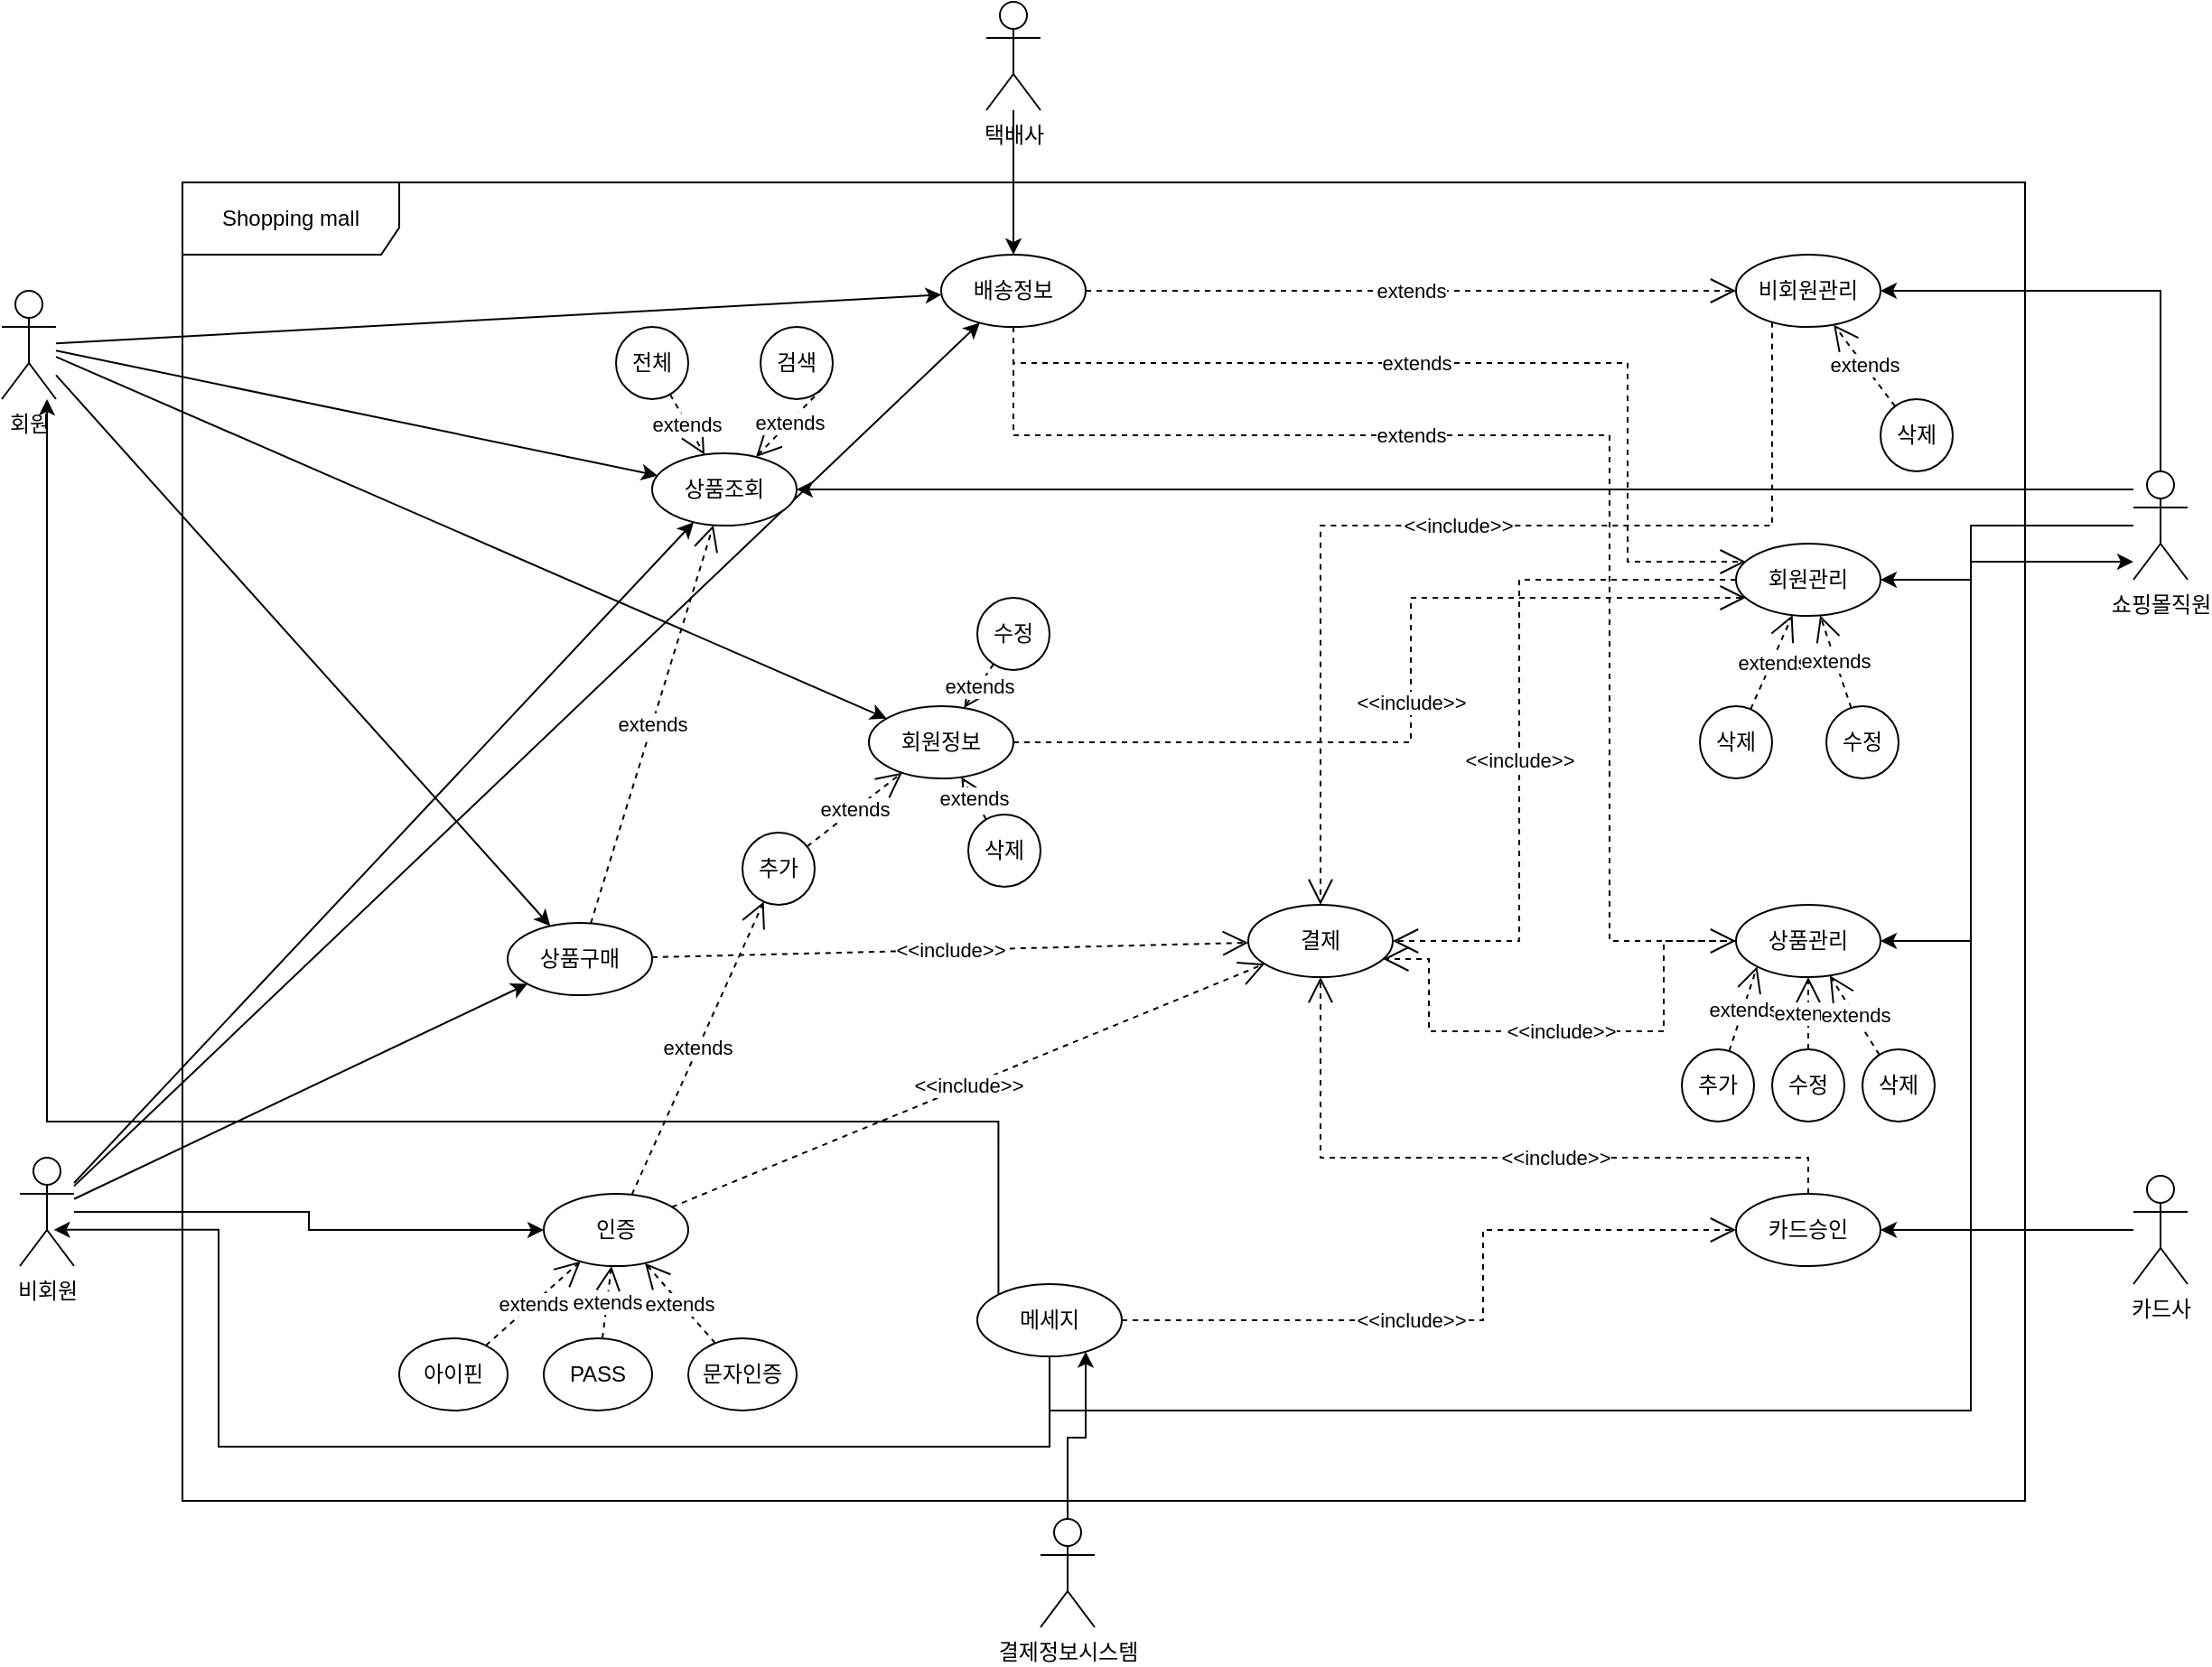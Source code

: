 <mxfile version="20.5.3" type="github">
  <diagram id="Lf80H-D8KRPeW_UHFNYf" name="페이지-1">
    <mxGraphModel dx="1422" dy="762" grid="1" gridSize="10" guides="1" tooltips="1" connect="1" arrows="1" fold="1" page="1" pageScale="1" pageWidth="3300" pageHeight="4681" math="0" shadow="0">
      <root>
        <mxCell id="0" />
        <mxCell id="1" parent="0" />
        <mxCell id="bWgFRr3RfkX0s6qy6lkw-1" value="Shopping mall" style="shape=umlFrame;whiteSpace=wrap;html=1;width=120;height=40;" parent="1" vertex="1">
          <mxGeometry x="700" y="680" width="1020" height="730" as="geometry" />
        </mxCell>
        <mxCell id="bWgFRr3RfkX0s6qy6lkw-47" style="edgeStyle=none;rounded=0;orthogonalLoop=1;jettySize=auto;html=1;" parent="1" source="bWgFRr3RfkX0s6qy6lkw-2" target="bWgFRr3RfkX0s6qy6lkw-31" edge="1">
          <mxGeometry relative="1" as="geometry" />
        </mxCell>
        <mxCell id="bWgFRr3RfkX0s6qy6lkw-59" style="edgeStyle=none;rounded=0;orthogonalLoop=1;jettySize=auto;html=1;" parent="1" source="bWgFRr3RfkX0s6qy6lkw-2" target="bWgFRr3RfkX0s6qy6lkw-38" edge="1">
          <mxGeometry relative="1" as="geometry" />
        </mxCell>
        <mxCell id="bWgFRr3RfkX0s6qy6lkw-78" style="edgeStyle=none;rounded=0;orthogonalLoop=1;jettySize=auto;html=1;" parent="1" source="bWgFRr3RfkX0s6qy6lkw-2" target="bWgFRr3RfkX0s6qy6lkw-77" edge="1">
          <mxGeometry relative="1" as="geometry" />
        </mxCell>
        <mxCell id="bWgFRr3RfkX0s6qy6lkw-116" style="rounded=0;orthogonalLoop=1;jettySize=auto;html=1;startArrow=none;startFill=0;endArrow=classic;endFill=1;" parent="1" source="bWgFRr3RfkX0s6qy6lkw-2" target="bWgFRr3RfkX0s6qy6lkw-17" edge="1">
          <mxGeometry relative="1" as="geometry">
            <Array as="points" />
          </mxGeometry>
        </mxCell>
        <mxCell id="bWgFRr3RfkX0s6qy6lkw-2" value="회원" style="shape=umlActor;verticalLabelPosition=bottom;verticalAlign=top;html=1;" parent="1" vertex="1">
          <mxGeometry x="600" y="740" width="30" height="60" as="geometry" />
        </mxCell>
        <mxCell id="bWgFRr3RfkX0s6qy6lkw-24" style="edgeStyle=orthogonalEdgeStyle;rounded=0;orthogonalLoop=1;jettySize=auto;html=1;" parent="1" source="bWgFRr3RfkX0s6qy6lkw-3" target="bWgFRr3RfkX0s6qy6lkw-21" edge="1">
          <mxGeometry relative="1" as="geometry" />
        </mxCell>
        <mxCell id="bWgFRr3RfkX0s6qy6lkw-46" style="edgeStyle=none;rounded=0;orthogonalLoop=1;jettySize=auto;html=1;" parent="1" source="bWgFRr3RfkX0s6qy6lkw-3" target="bWgFRr3RfkX0s6qy6lkw-31" edge="1">
          <mxGeometry relative="1" as="geometry" />
        </mxCell>
        <mxCell id="bWgFRr3RfkX0s6qy6lkw-53" style="edgeStyle=none;rounded=0;orthogonalLoop=1;jettySize=auto;html=1;" parent="1" source="bWgFRr3RfkX0s6qy6lkw-3" target="bWgFRr3RfkX0s6qy6lkw-38" edge="1">
          <mxGeometry relative="1" as="geometry" />
        </mxCell>
        <mxCell id="bWgFRr3RfkX0s6qy6lkw-117" style="edgeStyle=none;rounded=0;orthogonalLoop=1;jettySize=auto;html=1;startArrow=none;startFill=0;endArrow=classic;endFill=1;" parent="1" source="bWgFRr3RfkX0s6qy6lkw-3" target="bWgFRr3RfkX0s6qy6lkw-17" edge="1">
          <mxGeometry relative="1" as="geometry">
            <Array as="points" />
          </mxGeometry>
        </mxCell>
        <mxCell id="bWgFRr3RfkX0s6qy6lkw-3" value="비회원" style="shape=umlActor;verticalLabelPosition=bottom;verticalAlign=top;html=1;" parent="1" vertex="1">
          <mxGeometry x="610" y="1220" width="30" height="60" as="geometry" />
        </mxCell>
        <mxCell id="bWgFRr3RfkX0s6qy6lkw-5" value="회원관리" style="ellipse;whiteSpace=wrap;html=1;" parent="1" vertex="1">
          <mxGeometry x="1560" y="880" width="80" height="40" as="geometry" />
        </mxCell>
        <mxCell id="bWgFRr3RfkX0s6qy6lkw-6" value="결제" style="ellipse;whiteSpace=wrap;html=1;" parent="1" vertex="1">
          <mxGeometry x="1290" y="1080" width="80" height="40" as="geometry" />
        </mxCell>
        <mxCell id="bWgFRr3RfkX0s6qy6lkw-12" value="카드승인" style="ellipse;whiteSpace=wrap;html=1;" parent="1" vertex="1">
          <mxGeometry x="1560" y="1240" width="80" height="40" as="geometry" />
        </mxCell>
        <mxCell id="bWgFRr3RfkX0s6qy6lkw-37" style="edgeStyle=none;rounded=0;orthogonalLoop=1;jettySize=auto;html=1;" parent="1" source="bWgFRr3RfkX0s6qy6lkw-13" target="bWgFRr3RfkX0s6qy6lkw-12" edge="1">
          <mxGeometry relative="1" as="geometry" />
        </mxCell>
        <mxCell id="bWgFRr3RfkX0s6qy6lkw-13" value="카드사" style="shape=umlActor;verticalLabelPosition=bottom;verticalAlign=top;html=1;" parent="1" vertex="1">
          <mxGeometry x="1780" y="1230" width="30" height="60" as="geometry" />
        </mxCell>
        <mxCell id="bWgFRr3RfkX0s6qy6lkw-35" style="edgeStyle=orthogonalEdgeStyle;rounded=0;orthogonalLoop=1;jettySize=auto;html=1;" parent="1" source="bWgFRr3RfkX0s6qy6lkw-14" target="bWgFRr3RfkX0s6qy6lkw-5" edge="1">
          <mxGeometry relative="1" as="geometry">
            <Array as="points">
              <mxPoint x="1690" y="870" />
              <mxPoint x="1690" y="900" />
            </Array>
          </mxGeometry>
        </mxCell>
        <mxCell id="bWgFRr3RfkX0s6qy6lkw-36" style="edgeStyle=orthogonalEdgeStyle;rounded=0;orthogonalLoop=1;jettySize=auto;html=1;" parent="1" source="bWgFRr3RfkX0s6qy6lkw-14" target="bWgFRr3RfkX0s6qy6lkw-15" edge="1">
          <mxGeometry relative="1" as="geometry">
            <Array as="points">
              <mxPoint x="1690" y="870" />
              <mxPoint x="1690" y="1100" />
            </Array>
          </mxGeometry>
        </mxCell>
        <mxCell id="bWgFRr3RfkX0s6qy6lkw-44" style="edgeStyle=orthogonalEdgeStyle;rounded=0;orthogonalLoop=1;jettySize=auto;html=1;" parent="1" source="bWgFRr3RfkX0s6qy6lkw-14" target="bWgFRr3RfkX0s6qy6lkw-31" edge="1">
          <mxGeometry relative="1" as="geometry">
            <Array as="points">
              <mxPoint x="1230" y="850" />
              <mxPoint x="1230" y="850" />
            </Array>
          </mxGeometry>
        </mxCell>
        <mxCell id="bWgFRr3RfkX0s6qy6lkw-61" style="edgeStyle=orthogonalEdgeStyle;rounded=0;orthogonalLoop=1;jettySize=auto;html=1;" parent="1" source="bWgFRr3RfkX0s6qy6lkw-14" target="bWgFRr3RfkX0s6qy6lkw-60" edge="1">
          <mxGeometry relative="1" as="geometry">
            <Array as="points">
              <mxPoint x="1795" y="740" />
            </Array>
          </mxGeometry>
        </mxCell>
        <mxCell id="bWgFRr3RfkX0s6qy6lkw-14" value="쇼핑몰직원" style="shape=umlActor;verticalLabelPosition=bottom;verticalAlign=top;html=1;" parent="1" vertex="1">
          <mxGeometry x="1780" y="840" width="30" height="60" as="geometry" />
        </mxCell>
        <mxCell id="bWgFRr3RfkX0s6qy6lkw-15" value="상품관리" style="ellipse;whiteSpace=wrap;html=1;" parent="1" vertex="1">
          <mxGeometry x="1560" y="1080" width="80" height="40" as="geometry" />
        </mxCell>
        <mxCell id="bWgFRr3RfkX0s6qy6lkw-17" value="배송정보" style="ellipse;whiteSpace=wrap;html=1;" parent="1" vertex="1">
          <mxGeometry x="1120" y="720" width="80" height="40" as="geometry" />
        </mxCell>
        <mxCell id="bWgFRr3RfkX0s6qy6lkw-27" style="edgeStyle=none;rounded=0;orthogonalLoop=1;jettySize=auto;html=1;" parent="1" source="bWgFRr3RfkX0s6qy6lkw-20" target="bWgFRr3RfkX0s6qy6lkw-17" edge="1">
          <mxGeometry relative="1" as="geometry" />
        </mxCell>
        <mxCell id="bWgFRr3RfkX0s6qy6lkw-20" value="택배사" style="shape=umlActor;verticalLabelPosition=bottom;verticalAlign=top;html=1;" parent="1" vertex="1">
          <mxGeometry x="1145" y="580" width="30" height="60" as="geometry" />
        </mxCell>
        <mxCell id="bWgFRr3RfkX0s6qy6lkw-21" value="인증" style="ellipse;whiteSpace=wrap;html=1;" parent="1" vertex="1">
          <mxGeometry x="900" y="1240" width="80" height="40" as="geometry" />
        </mxCell>
        <mxCell id="bWgFRr3RfkX0s6qy6lkw-31" value="상품조회" style="ellipse;whiteSpace=wrap;html=1;" parent="1" vertex="1">
          <mxGeometry x="960" y="830" width="80" height="40" as="geometry" />
        </mxCell>
        <mxCell id="bWgFRr3RfkX0s6qy6lkw-38" value="상품구매" style="ellipse;whiteSpace=wrap;html=1;" parent="1" vertex="1">
          <mxGeometry x="880" y="1090" width="80" height="40" as="geometry" />
        </mxCell>
        <mxCell id="bWgFRr3RfkX0s6qy6lkw-40" value="extends" style="endArrow=open;endSize=12;dashed=1;html=1;rounded=0;" parent="1" source="bWgFRr3RfkX0s6qy6lkw-38" target="bWgFRr3RfkX0s6qy6lkw-31" edge="1">
          <mxGeometry width="160" relative="1" as="geometry">
            <mxPoint x="1130" y="1150" as="sourcePoint" />
            <mxPoint x="1290" y="1150" as="targetPoint" />
          </mxGeometry>
        </mxCell>
        <mxCell id="bWgFRr3RfkX0s6qy6lkw-42" value="&amp;lt;&amp;lt;include&amp;gt;&amp;gt;" style="endArrow=open;endSize=12;dashed=1;html=1;rounded=0;" parent="1" source="bWgFRr3RfkX0s6qy6lkw-38" target="bWgFRr3RfkX0s6qy6lkw-6" edge="1">
          <mxGeometry width="160" relative="1" as="geometry">
            <mxPoint x="1130" y="1150" as="sourcePoint" />
            <mxPoint x="1290" y="1150" as="targetPoint" />
          </mxGeometry>
        </mxCell>
        <mxCell id="bWgFRr3RfkX0s6qy6lkw-45" value="&amp;lt;&amp;lt;include&amp;gt;&amp;gt;" style="endArrow=open;endSize=12;dashed=1;html=1;rounded=0;edgeStyle=orthogonalEdgeStyle;" parent="1" source="bWgFRr3RfkX0s6qy6lkw-5" target="bWgFRr3RfkX0s6qy6lkw-6" edge="1">
          <mxGeometry x="0.128" width="160" relative="1" as="geometry">
            <mxPoint x="1130" y="1150" as="sourcePoint" />
            <mxPoint x="1290" y="1150" as="targetPoint" />
            <Array as="points">
              <mxPoint x="1440" y="900" />
              <mxPoint x="1440" y="1100" />
            </Array>
            <mxPoint as="offset" />
          </mxGeometry>
        </mxCell>
        <mxCell id="bWgFRr3RfkX0s6qy6lkw-54" value="&amp;lt;&amp;lt;include&amp;gt;&amp;gt;" style="endArrow=open;endSize=12;dashed=1;html=1;rounded=0;" parent="1" source="bWgFRr3RfkX0s6qy6lkw-21" target="bWgFRr3RfkX0s6qy6lkw-6" edge="1">
          <mxGeometry width="160" relative="1" as="geometry">
            <mxPoint x="1130" y="1150" as="sourcePoint" />
            <mxPoint x="1290" y="1150" as="targetPoint" />
          </mxGeometry>
        </mxCell>
        <mxCell id="bWgFRr3RfkX0s6qy6lkw-55" value="&amp;lt;&amp;lt;include&amp;gt;&amp;gt;" style="endArrow=open;endSize=12;dashed=1;html=1;rounded=0;edgeStyle=orthogonalEdgeStyle;" parent="1" source="bWgFRr3RfkX0s6qy6lkw-15" target="bWgFRr3RfkX0s6qy6lkw-6" edge="1">
          <mxGeometry x="0.035" width="160" relative="1" as="geometry">
            <mxPoint x="1130" y="1150" as="sourcePoint" />
            <mxPoint x="1290" y="1150" as="targetPoint" />
            <Array as="points">
              <mxPoint x="1520" y="1100" />
              <mxPoint x="1520" y="1150" />
              <mxPoint x="1390" y="1150" />
              <mxPoint x="1390" y="1110" />
            </Array>
            <mxPoint as="offset" />
          </mxGeometry>
        </mxCell>
        <mxCell id="bWgFRr3RfkX0s6qy6lkw-56" value="&amp;lt;&amp;lt;include&amp;gt;&amp;gt;" style="endArrow=open;endSize=12;dashed=1;html=1;rounded=0;edgeStyle=orthogonalEdgeStyle;" parent="1" source="bWgFRr3RfkX0s6qy6lkw-12" target="bWgFRr3RfkX0s6qy6lkw-6" edge="1">
          <mxGeometry x="-0.179" width="160" relative="1" as="geometry">
            <mxPoint x="1130" y="1150" as="sourcePoint" />
            <mxPoint x="1290" y="1150" as="targetPoint" />
            <Array as="points">
              <mxPoint x="1600" y="1220" />
              <mxPoint x="1330" y="1220" />
            </Array>
            <mxPoint as="offset" />
          </mxGeometry>
        </mxCell>
        <mxCell id="bWgFRr3RfkX0s6qy6lkw-57" value="extends" style="endArrow=open;endSize=12;dashed=1;html=1;rounded=0;edgeStyle=orthogonalEdgeStyle;" parent="1" source="bWgFRr3RfkX0s6qy6lkw-17" target="bWgFRr3RfkX0s6qy6lkw-5" edge="1">
          <mxGeometry x="-0.094" width="160" relative="1" as="geometry">
            <mxPoint x="1130" y="970" as="sourcePoint" />
            <mxPoint x="1290" y="970" as="targetPoint" />
            <Array as="points">
              <mxPoint x="1160" y="780" />
              <mxPoint x="1500" y="780" />
              <mxPoint x="1500" y="890" />
            </Array>
            <mxPoint as="offset" />
          </mxGeometry>
        </mxCell>
        <mxCell id="bWgFRr3RfkX0s6qy6lkw-58" value="extends" style="endArrow=open;endSize=12;dashed=1;html=1;rounded=0;edgeStyle=orthogonalEdgeStyle;" parent="1" source="bWgFRr3RfkX0s6qy6lkw-17" target="bWgFRr3RfkX0s6qy6lkw-15" edge="1">
          <mxGeometry x="-0.243" width="160" relative="1" as="geometry">
            <mxPoint x="1130" y="970" as="sourcePoint" />
            <mxPoint x="1290" y="970" as="targetPoint" />
            <Array as="points">
              <mxPoint x="1160" y="820" />
              <mxPoint x="1490" y="820" />
              <mxPoint x="1490" y="1100" />
            </Array>
            <mxPoint as="offset" />
          </mxGeometry>
        </mxCell>
        <mxCell id="bWgFRr3RfkX0s6qy6lkw-60" value="비회원관리" style="ellipse;whiteSpace=wrap;html=1;" parent="1" vertex="1">
          <mxGeometry x="1560" y="720" width="80" height="40" as="geometry" />
        </mxCell>
        <mxCell id="bWgFRr3RfkX0s6qy6lkw-62" value="extends" style="endArrow=open;endSize=12;dashed=1;html=1;rounded=0;" parent="1" source="bWgFRr3RfkX0s6qy6lkw-17" target="bWgFRr3RfkX0s6qy6lkw-60" edge="1">
          <mxGeometry width="160" relative="1" as="geometry">
            <mxPoint x="1130" y="1090" as="sourcePoint" />
            <mxPoint x="1290" y="1090" as="targetPoint" />
          </mxGeometry>
        </mxCell>
        <mxCell id="bWgFRr3RfkX0s6qy6lkw-63" value="&amp;lt;&amp;lt;include&amp;gt;&amp;gt;" style="endArrow=open;endSize=12;dashed=1;html=1;rounded=0;edgeStyle=orthogonalEdgeStyle;" parent="1" source="bWgFRr3RfkX0s6qy6lkw-60" target="bWgFRr3RfkX0s6qy6lkw-6" edge="1">
          <mxGeometry width="160" relative="1" as="geometry">
            <mxPoint x="1130" y="1090" as="sourcePoint" />
            <mxPoint x="1290" y="1090" as="targetPoint" />
            <Array as="points">
              <mxPoint x="1580" y="870" />
              <mxPoint x="1330" y="870" />
            </Array>
          </mxGeometry>
        </mxCell>
        <mxCell id="bWgFRr3RfkX0s6qy6lkw-67" value="전체" style="ellipse;whiteSpace=wrap;html=1;" parent="1" vertex="1">
          <mxGeometry x="940" y="760" width="40" height="40" as="geometry" />
        </mxCell>
        <mxCell id="bWgFRr3RfkX0s6qy6lkw-69" value="검색" style="ellipse;whiteSpace=wrap;html=1;" parent="1" vertex="1">
          <mxGeometry x="1020" y="760" width="40" height="40" as="geometry" />
        </mxCell>
        <mxCell id="bWgFRr3RfkX0s6qy6lkw-75" value="extends" style="endArrow=open;endSize=12;dashed=1;html=1;rounded=0;" parent="1" source="bWgFRr3RfkX0s6qy6lkw-67" target="bWgFRr3RfkX0s6qy6lkw-31" edge="1">
          <mxGeometry width="160" relative="1" as="geometry">
            <mxPoint x="1010" y="950" as="sourcePoint" />
            <mxPoint x="1100" y="978" as="targetPoint" />
          </mxGeometry>
        </mxCell>
        <mxCell id="bWgFRr3RfkX0s6qy6lkw-76" value="extends" style="endArrow=open;endSize=12;dashed=1;html=1;rounded=0;exitX=1;exitY=1;exitDx=0;exitDy=0;" parent="1" source="bWgFRr3RfkX0s6qy6lkw-69" target="bWgFRr3RfkX0s6qy6lkw-31" edge="1">
          <mxGeometry width="160" relative="1" as="geometry">
            <mxPoint x="1120" y="930" as="sourcePoint" />
            <mxPoint x="1280" y="930" as="targetPoint" />
          </mxGeometry>
        </mxCell>
        <mxCell id="bWgFRr3RfkX0s6qy6lkw-77" value="회원정보" style="ellipse;whiteSpace=wrap;html=1;" parent="1" vertex="1">
          <mxGeometry x="1080" y="970" width="80" height="40" as="geometry" />
        </mxCell>
        <mxCell id="bWgFRr3RfkX0s6qy6lkw-79" value="&amp;lt;&amp;lt;include&amp;gt;&amp;gt;" style="endArrow=open;endSize=12;dashed=1;html=1;rounded=0;edgeStyle=orthogonalEdgeStyle;" parent="1" source="bWgFRr3RfkX0s6qy6lkw-77" target="bWgFRr3RfkX0s6qy6lkw-5" edge="1">
          <mxGeometry width="160" relative="1" as="geometry">
            <mxPoint x="1120" y="1040" as="sourcePoint" />
            <mxPoint x="1280" y="1040" as="targetPoint" />
            <Array as="points">
              <mxPoint x="1380" y="990" />
              <mxPoint x="1380" y="910" />
            </Array>
          </mxGeometry>
        </mxCell>
        <mxCell id="bWgFRr3RfkX0s6qy6lkw-80" value="수정" style="ellipse;whiteSpace=wrap;html=1;" parent="1" vertex="1">
          <mxGeometry x="1140" y="910" width="40" height="40" as="geometry" />
        </mxCell>
        <mxCell id="bWgFRr3RfkX0s6qy6lkw-81" value="삭제" style="ellipse;whiteSpace=wrap;html=1;" parent="1" vertex="1">
          <mxGeometry x="1135" y="1030" width="40" height="40" as="geometry" />
        </mxCell>
        <mxCell id="bWgFRr3RfkX0s6qy6lkw-82" value="extends" style="endArrow=open;endSize=12;dashed=1;html=1;rounded=0;" parent="1" source="bWgFRr3RfkX0s6qy6lkw-80" target="bWgFRr3RfkX0s6qy6lkw-77" edge="1">
          <mxGeometry width="160" relative="1" as="geometry">
            <mxPoint x="1120" y="1040" as="sourcePoint" />
            <mxPoint x="1280" y="1040" as="targetPoint" />
          </mxGeometry>
        </mxCell>
        <mxCell id="bWgFRr3RfkX0s6qy6lkw-83" value="extends" style="endArrow=open;endSize=12;dashed=1;html=1;rounded=0;" parent="1" source="bWgFRr3RfkX0s6qy6lkw-81" target="bWgFRr3RfkX0s6qy6lkw-77" edge="1">
          <mxGeometry width="160" relative="1" as="geometry">
            <mxPoint x="1120" y="1040" as="sourcePoint" />
            <mxPoint x="1280" y="1040" as="targetPoint" />
          </mxGeometry>
        </mxCell>
        <mxCell id="bWgFRr3RfkX0s6qy6lkw-84" value="추가" style="ellipse;whiteSpace=wrap;html=1;" parent="1" vertex="1">
          <mxGeometry x="1010" y="1040" width="40" height="40" as="geometry" />
        </mxCell>
        <mxCell id="bWgFRr3RfkX0s6qy6lkw-85" value="extends" style="endArrow=open;endSize=12;dashed=1;html=1;rounded=0;" parent="1" source="bWgFRr3RfkX0s6qy6lkw-84" target="bWgFRr3RfkX0s6qy6lkw-77" edge="1">
          <mxGeometry width="160" relative="1" as="geometry">
            <mxPoint x="1120" y="1040" as="sourcePoint" />
            <mxPoint x="1280" y="1040" as="targetPoint" />
          </mxGeometry>
        </mxCell>
        <mxCell id="bWgFRr3RfkX0s6qy6lkw-88" value="삭제" style="ellipse;whiteSpace=wrap;html=1;" parent="1" vertex="1">
          <mxGeometry x="1540" y="970" width="40" height="40" as="geometry" />
        </mxCell>
        <mxCell id="bWgFRr3RfkX0s6qy6lkw-89" value="수정" style="ellipse;whiteSpace=wrap;html=1;" parent="1" vertex="1">
          <mxGeometry x="1610" y="970" width="40" height="40" as="geometry" />
        </mxCell>
        <mxCell id="bWgFRr3RfkX0s6qy6lkw-90" value="extends" style="endArrow=open;endSize=12;dashed=1;html=1;rounded=0;" parent="1" source="bWgFRr3RfkX0s6qy6lkw-88" target="bWgFRr3RfkX0s6qy6lkw-5" edge="1">
          <mxGeometry width="160" relative="1" as="geometry">
            <mxPoint x="1120" y="1040" as="sourcePoint" />
            <mxPoint x="1280" y="1040" as="targetPoint" />
          </mxGeometry>
        </mxCell>
        <mxCell id="bWgFRr3RfkX0s6qy6lkw-91" value="extends" style="endArrow=open;endSize=12;dashed=1;html=1;rounded=0;" parent="1" source="bWgFRr3RfkX0s6qy6lkw-89" target="bWgFRr3RfkX0s6qy6lkw-5" edge="1">
          <mxGeometry width="160" relative="1" as="geometry">
            <mxPoint x="1120" y="1040" as="sourcePoint" />
            <mxPoint x="1280" y="1040" as="targetPoint" />
          </mxGeometry>
        </mxCell>
        <mxCell id="bWgFRr3RfkX0s6qy6lkw-92" value="삭제" style="ellipse;whiteSpace=wrap;html=1;" parent="1" vertex="1">
          <mxGeometry x="1640" y="800" width="40" height="40" as="geometry" />
        </mxCell>
        <mxCell id="bWgFRr3RfkX0s6qy6lkw-93" value="extends" style="endArrow=open;endSize=12;dashed=1;html=1;rounded=0;" parent="1" source="bWgFRr3RfkX0s6qy6lkw-92" target="bWgFRr3RfkX0s6qy6lkw-60" edge="1">
          <mxGeometry width="160" relative="1" as="geometry">
            <mxPoint x="1120" y="1040" as="sourcePoint" />
            <mxPoint x="1280" y="1040" as="targetPoint" />
          </mxGeometry>
        </mxCell>
        <mxCell id="bWgFRr3RfkX0s6qy6lkw-94" value="아이핀" style="ellipse;whiteSpace=wrap;html=1;" parent="1" vertex="1">
          <mxGeometry x="820" y="1320" width="60" height="40" as="geometry" />
        </mxCell>
        <mxCell id="bWgFRr3RfkX0s6qy6lkw-95" value="PASS" style="ellipse;whiteSpace=wrap;html=1;" parent="1" vertex="1">
          <mxGeometry x="900" y="1320" width="60" height="40" as="geometry" />
        </mxCell>
        <mxCell id="bWgFRr3RfkX0s6qy6lkw-96" value="문자인증" style="ellipse;whiteSpace=wrap;html=1;" parent="1" vertex="1">
          <mxGeometry x="980" y="1320" width="60" height="40" as="geometry" />
        </mxCell>
        <mxCell id="bWgFRr3RfkX0s6qy6lkw-97" value="extends" style="endArrow=open;endSize=12;dashed=1;html=1;rounded=0;" parent="1" source="bWgFRr3RfkX0s6qy6lkw-94" target="bWgFRr3RfkX0s6qy6lkw-21" edge="1">
          <mxGeometry width="160" relative="1" as="geometry">
            <mxPoint x="1120" y="1040" as="sourcePoint" />
            <mxPoint x="1280" y="1040" as="targetPoint" />
          </mxGeometry>
        </mxCell>
        <mxCell id="bWgFRr3RfkX0s6qy6lkw-98" value="extends" style="endArrow=open;endSize=12;dashed=1;html=1;rounded=0;" parent="1" source="bWgFRr3RfkX0s6qy6lkw-95" target="bWgFRr3RfkX0s6qy6lkw-21" edge="1">
          <mxGeometry width="160" relative="1" as="geometry">
            <mxPoint x="892.774" y="1321.904" as="sourcePoint" />
            <mxPoint x="916.547" y="1288.835" as="targetPoint" />
          </mxGeometry>
        </mxCell>
        <mxCell id="bWgFRr3RfkX0s6qy6lkw-99" value="extends" style="endArrow=open;endSize=12;dashed=1;html=1;rounded=0;" parent="1" source="bWgFRr3RfkX0s6qy6lkw-96" target="bWgFRr3RfkX0s6qy6lkw-21" edge="1">
          <mxGeometry width="160" relative="1" as="geometry">
            <mxPoint x="902.774" y="1331.904" as="sourcePoint" />
            <mxPoint x="926.547" y="1298.835" as="targetPoint" />
          </mxGeometry>
        </mxCell>
        <mxCell id="bWgFRr3RfkX0s6qy6lkw-100" value="extends" style="endArrow=open;endSize=12;dashed=1;html=1;rounded=0;" parent="1" source="bWgFRr3RfkX0s6qy6lkw-21" target="bWgFRr3RfkX0s6qy6lkw-84" edge="1">
          <mxGeometry width="160" relative="1" as="geometry">
            <mxPoint x="900.002" y="1230.473" as="sourcePoint" />
            <mxPoint x="836.433" y="1189.996" as="targetPoint" />
          </mxGeometry>
        </mxCell>
        <mxCell id="bWgFRr3RfkX0s6qy6lkw-101" value="수정" style="ellipse;whiteSpace=wrap;html=1;" parent="1" vertex="1">
          <mxGeometry x="1580" y="1160" width="40" height="40" as="geometry" />
        </mxCell>
        <mxCell id="bWgFRr3RfkX0s6qy6lkw-102" value="삭제" style="ellipse;whiteSpace=wrap;html=1;" parent="1" vertex="1">
          <mxGeometry x="1630" y="1160" width="40" height="40" as="geometry" />
        </mxCell>
        <mxCell id="bWgFRr3RfkX0s6qy6lkw-103" value="추가" style="ellipse;whiteSpace=wrap;html=1;" parent="1" vertex="1">
          <mxGeometry x="1530" y="1160" width="40" height="40" as="geometry" />
        </mxCell>
        <mxCell id="bWgFRr3RfkX0s6qy6lkw-104" value="extends" style="endArrow=open;endSize=12;dashed=1;html=1;rounded=0;entryX=0;entryY=1;entryDx=0;entryDy=0;" parent="1" source="bWgFRr3RfkX0s6qy6lkw-103" target="bWgFRr3RfkX0s6qy6lkw-15" edge="1">
          <mxGeometry width="160" relative="1" as="geometry">
            <mxPoint x="1313.572" y="1240.473" as="sourcePoint" />
            <mxPoint x="1250.003" y="1199.996" as="targetPoint" />
          </mxGeometry>
        </mxCell>
        <mxCell id="bWgFRr3RfkX0s6qy6lkw-105" value="extends" style="endArrow=open;endSize=12;dashed=1;html=1;rounded=0;" parent="1" source="bWgFRr3RfkX0s6qy6lkw-101" target="bWgFRr3RfkX0s6qy6lkw-15" edge="1">
          <mxGeometry width="160" relative="1" as="geometry">
            <mxPoint x="1447.939" y="1151.157" as="sourcePoint" />
            <mxPoint x="1501.716" y="1124.142" as="targetPoint" />
          </mxGeometry>
        </mxCell>
        <mxCell id="bWgFRr3RfkX0s6qy6lkw-106" value="extends" style="endArrow=open;endSize=12;dashed=1;html=1;rounded=0;" parent="1" source="bWgFRr3RfkX0s6qy6lkw-102" target="bWgFRr3RfkX0s6qy6lkw-15" edge="1">
          <mxGeometry width="160" relative="1" as="geometry">
            <mxPoint x="1457.939" y="1161.157" as="sourcePoint" />
            <mxPoint x="1511.716" y="1134.142" as="targetPoint" />
          </mxGeometry>
        </mxCell>
        <mxCell id="bWgFRr3RfkX0s6qy6lkw-127" style="rounded=0;orthogonalLoop=1;jettySize=auto;html=1;startArrow=none;startFill=0;endArrow=classic;endFill=1;edgeStyle=orthogonalEdgeStyle;" parent="1" source="bWgFRr3RfkX0s6qy6lkw-120" target="bWgFRr3RfkX0s6qy6lkw-121" edge="1">
          <mxGeometry relative="1" as="geometry">
            <Array as="points">
              <mxPoint x="1190" y="1375" />
              <mxPoint x="1200" y="1375" />
            </Array>
          </mxGeometry>
        </mxCell>
        <mxCell id="bWgFRr3RfkX0s6qy6lkw-120" value="결제정보시스템" style="shape=umlActor;verticalLabelPosition=bottom;verticalAlign=top;html=1;" parent="1" vertex="1">
          <mxGeometry x="1175" y="1420" width="30" height="60" as="geometry" />
        </mxCell>
        <mxCell id="bWgFRr3RfkX0s6qy6lkw-125" style="edgeStyle=orthogonalEdgeStyle;rounded=0;orthogonalLoop=1;jettySize=auto;html=1;exitX=0;exitY=0;exitDx=0;exitDy=0;startArrow=none;startFill=0;endArrow=classic;endFill=1;" parent="1" source="bWgFRr3RfkX0s6qy6lkw-121" target="bWgFRr3RfkX0s6qy6lkw-2" edge="1">
          <mxGeometry relative="1" as="geometry">
            <Array as="points">
              <mxPoint x="1152" y="1200" />
              <mxPoint x="625" y="1200" />
            </Array>
          </mxGeometry>
        </mxCell>
        <mxCell id="bWgFRr3RfkX0s6qy6lkw-126" style="edgeStyle=orthogonalEdgeStyle;rounded=0;orthogonalLoop=1;jettySize=auto;html=1;entryX=0.626;entryY=0.665;entryDx=0;entryDy=0;entryPerimeter=0;startArrow=none;startFill=0;endArrow=classic;endFill=1;" parent="1" source="bWgFRr3RfkX0s6qy6lkw-121" target="bWgFRr3RfkX0s6qy6lkw-3" edge="1">
          <mxGeometry relative="1" as="geometry">
            <Array as="points">
              <mxPoint x="1180" y="1380" />
              <mxPoint x="720" y="1380" />
              <mxPoint x="720" y="1260" />
            </Array>
          </mxGeometry>
        </mxCell>
        <mxCell id="bWgFRr3RfkX0s6qy6lkw-128" style="edgeStyle=orthogonalEdgeStyle;rounded=0;orthogonalLoop=1;jettySize=auto;html=1;startArrow=none;startFill=0;endArrow=classic;endFill=1;" parent="1" source="bWgFRr3RfkX0s6qy6lkw-121" target="bWgFRr3RfkX0s6qy6lkw-14" edge="1">
          <mxGeometry relative="1" as="geometry">
            <Array as="points">
              <mxPoint x="1180" y="1360" />
              <mxPoint x="1690" y="1360" />
              <mxPoint x="1690" y="890" />
            </Array>
          </mxGeometry>
        </mxCell>
        <mxCell id="bWgFRr3RfkX0s6qy6lkw-121" value="메세지" style="ellipse;whiteSpace=wrap;html=1;" parent="1" vertex="1">
          <mxGeometry x="1140" y="1290" width="80" height="40" as="geometry" />
        </mxCell>
        <mxCell id="bWgFRr3RfkX0s6qy6lkw-122" value="&amp;lt;&amp;lt;include&amp;gt;&amp;gt;" style="endArrow=open;endSize=12;dashed=1;html=1;rounded=0;edgeStyle=orthogonalEdgeStyle;" parent="1" source="bWgFRr3RfkX0s6qy6lkw-121" target="bWgFRr3RfkX0s6qy6lkw-12" edge="1">
          <mxGeometry x="-0.179" width="160" relative="1" as="geometry">
            <mxPoint x="1280" y="1290" as="sourcePoint" />
            <mxPoint x="1440" y="1290" as="targetPoint" />
            <Array as="points">
              <mxPoint x="1420" y="1310" />
              <mxPoint x="1420" y="1260" />
            </Array>
            <mxPoint as="offset" />
          </mxGeometry>
        </mxCell>
      </root>
    </mxGraphModel>
  </diagram>
</mxfile>
